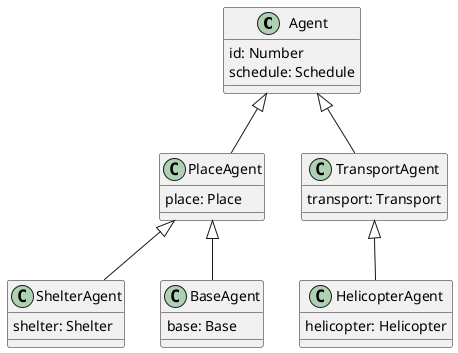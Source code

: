 @startuml agents-entity-relationship

class Agent {
  id: Number
  schedule: Schedule
}

class PlaceAgent {
  place: Place
}

class ShelterAgent {
  shelter: Shelter
}

class BaseAgent{
  base: Base
}

class TransportAgent {
  transport: Transport
}

class HelicopterAgent {
  helicopter: Helicopter
}

Agent<|--PlaceAgent
PlaceAgent<|--BaseAgent
PlaceAgent<|--ShelterAgent
Agent<|--TransportAgent
TransportAgent<|--HelicopterAgent

@enduml